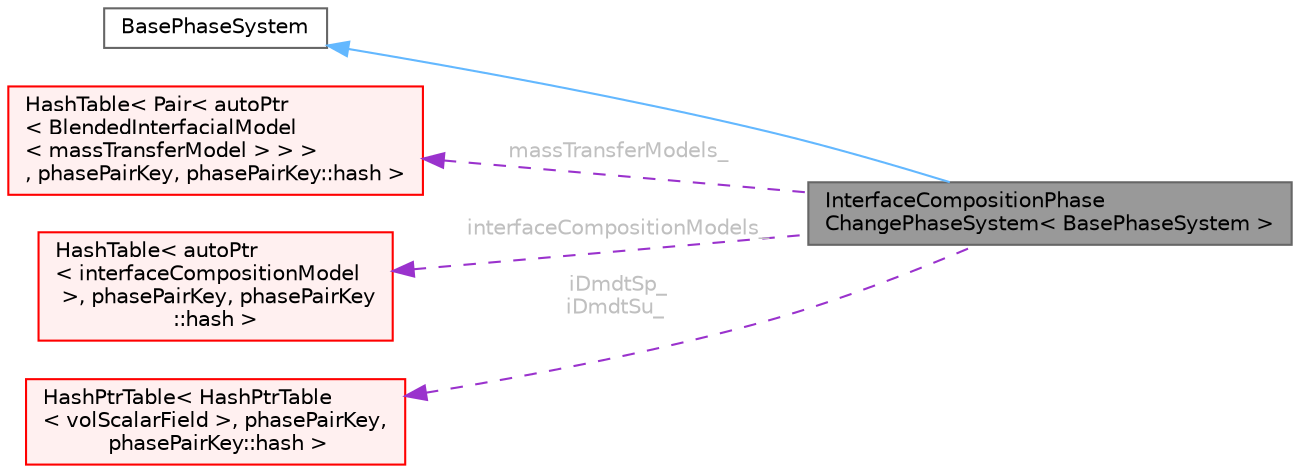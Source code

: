 digraph "InterfaceCompositionPhaseChangePhaseSystem&lt; BasePhaseSystem &gt;"
{
 // LATEX_PDF_SIZE
  bgcolor="transparent";
  edge [fontname=Helvetica,fontsize=10,labelfontname=Helvetica,labelfontsize=10];
  node [fontname=Helvetica,fontsize=10,shape=box,height=0.2,width=0.4];
  rankdir="LR";
  Node1 [id="Node000001",label="InterfaceCompositionPhase\lChangePhaseSystem\< BasePhaseSystem \>",height=0.2,width=0.4,color="gray40", fillcolor="grey60", style="filled", fontcolor="black",tooltip="Class to provide interfacial heat and mass transfer between a number of phases according to a interfa..."];
  Node2 -> Node1 [id="edge1_Node000001_Node000002",dir="back",color="steelblue1",style="solid",tooltip=" "];
  Node2 [id="Node000002",label="BasePhaseSystem",height=0.2,width=0.4,color="gray40", fillcolor="white", style="filled",tooltip=" "];
  Node3 -> Node1 [id="edge2_Node000001_Node000003",dir="back",color="darkorchid3",style="dashed",tooltip=" ",label=" massTransferModels_",fontcolor="grey" ];
  Node3 [id="Node000003",label="HashTable\< Pair\< autoPtr\l\< BlendedInterfacialModel\l\< massTransferModel \> \> \>\l, phasePairKey, phasePairKey::hash \>",height=0.2,width=0.4,color="red", fillcolor="#FFF0F0", style="filled",URL="$classFoam_1_1HashTable.html",tooltip=" "];
  Node6 -> Node1 [id="edge3_Node000001_Node000006",dir="back",color="darkorchid3",style="dashed",tooltip=" ",label=" interfaceCompositionModels_",fontcolor="grey" ];
  Node6 [id="Node000006",label="HashTable\< autoPtr\l\< interfaceCompositionModel\l \>, phasePairKey, phasePairKey\l::hash \>",height=0.2,width=0.4,color="red", fillcolor="#FFF0F0", style="filled",URL="$classFoam_1_1HashTable.html",tooltip=" "];
  Node7 -> Node1 [id="edge4_Node000001_Node000007",dir="back",color="darkorchid3",style="dashed",tooltip=" ",label=" iDmdtSp_\niDmdtSu_",fontcolor="grey" ];
  Node7 [id="Node000007",label="HashPtrTable\< HashPtrTable\l\< volScalarField \>, phasePairKey,\l phasePairKey::hash \>",height=0.2,width=0.4,color="red", fillcolor="#FFF0F0", style="filled",URL="$classFoam_1_1HashPtrTable.html",tooltip=" "];
}
